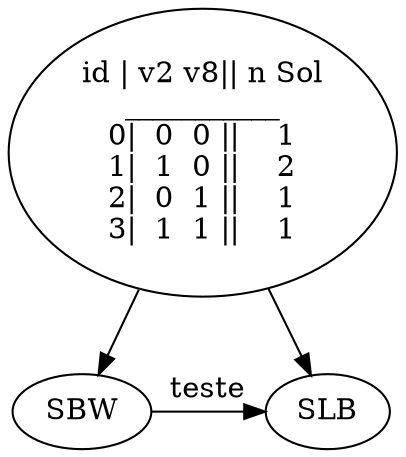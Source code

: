 
digraph TestG1 {
        node [style=rounded]
        A [label="id | v2 v8|| n Sol
___________
  0|  0  0 ||    1  
  1|  1  0 ||    2  
  2|  0  1 ||    1  
  3|  1  1 ||    1  
"]
        B [label=SBW]
        L [label=SLB]
        A -> B
        A -> L
        B -> L [label=teste constraint=false]
}